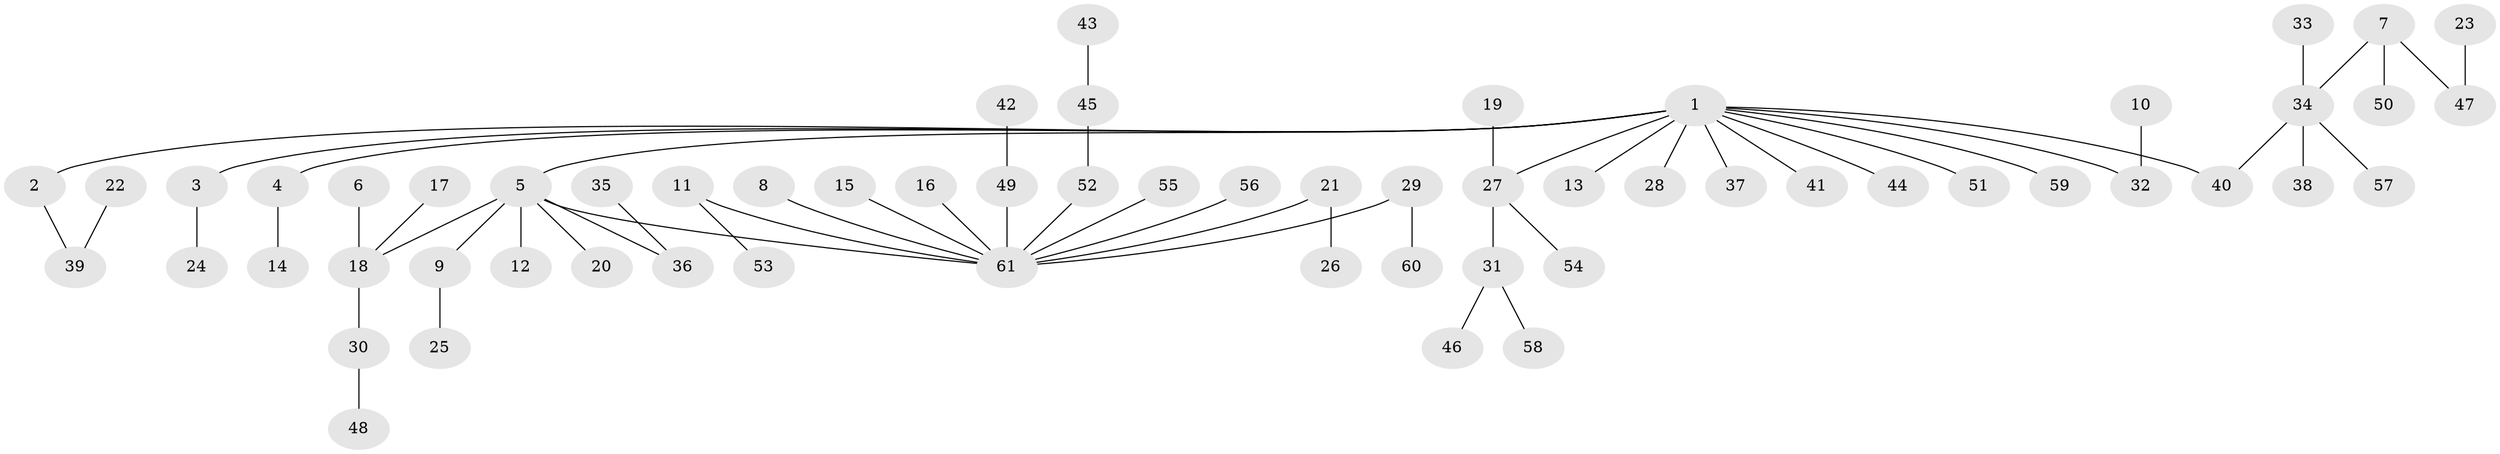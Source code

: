 // original degree distribution, {8: 0.01639344262295082, 6: 0.01639344262295082, 2: 0.32786885245901637, 3: 0.10655737704918032, 5: 0.00819672131147541, 9: 0.00819672131147541, 4: 0.04918032786885246, 1: 0.4672131147540984}
// Generated by graph-tools (version 1.1) at 2025/50/03/09/25 03:50:18]
// undirected, 61 vertices, 60 edges
graph export_dot {
graph [start="1"]
  node [color=gray90,style=filled];
  1;
  2;
  3;
  4;
  5;
  6;
  7;
  8;
  9;
  10;
  11;
  12;
  13;
  14;
  15;
  16;
  17;
  18;
  19;
  20;
  21;
  22;
  23;
  24;
  25;
  26;
  27;
  28;
  29;
  30;
  31;
  32;
  33;
  34;
  35;
  36;
  37;
  38;
  39;
  40;
  41;
  42;
  43;
  44;
  45;
  46;
  47;
  48;
  49;
  50;
  51;
  52;
  53;
  54;
  55;
  56;
  57;
  58;
  59;
  60;
  61;
  1 -- 2 [weight=1.0];
  1 -- 3 [weight=1.0];
  1 -- 4 [weight=1.0];
  1 -- 5 [weight=1.0];
  1 -- 13 [weight=1.0];
  1 -- 27 [weight=1.0];
  1 -- 28 [weight=1.0];
  1 -- 32 [weight=1.0];
  1 -- 37 [weight=1.0];
  1 -- 40 [weight=1.0];
  1 -- 41 [weight=1.0];
  1 -- 44 [weight=1.0];
  1 -- 51 [weight=1.0];
  1 -- 59 [weight=1.0];
  2 -- 39 [weight=1.0];
  3 -- 24 [weight=1.0];
  4 -- 14 [weight=1.0];
  5 -- 9 [weight=1.0];
  5 -- 12 [weight=1.0];
  5 -- 18 [weight=1.0];
  5 -- 20 [weight=1.0];
  5 -- 36 [weight=1.0];
  5 -- 61 [weight=1.0];
  6 -- 18 [weight=1.0];
  7 -- 34 [weight=1.0];
  7 -- 47 [weight=1.0];
  7 -- 50 [weight=1.0];
  8 -- 61 [weight=1.0];
  9 -- 25 [weight=1.0];
  10 -- 32 [weight=1.0];
  11 -- 53 [weight=1.0];
  11 -- 61 [weight=1.0];
  15 -- 61 [weight=1.0];
  16 -- 61 [weight=1.0];
  17 -- 18 [weight=1.0];
  18 -- 30 [weight=1.0];
  19 -- 27 [weight=1.0];
  21 -- 26 [weight=1.0];
  21 -- 61 [weight=1.0];
  22 -- 39 [weight=1.0];
  23 -- 47 [weight=1.0];
  27 -- 31 [weight=1.0];
  27 -- 54 [weight=1.0];
  29 -- 60 [weight=1.0];
  29 -- 61 [weight=1.0];
  30 -- 48 [weight=1.0];
  31 -- 46 [weight=1.0];
  31 -- 58 [weight=1.0];
  33 -- 34 [weight=1.0];
  34 -- 38 [weight=1.0];
  34 -- 40 [weight=1.0];
  34 -- 57 [weight=1.0];
  35 -- 36 [weight=1.0];
  42 -- 49 [weight=1.0];
  43 -- 45 [weight=1.0];
  45 -- 52 [weight=1.0];
  49 -- 61 [weight=1.0];
  52 -- 61 [weight=1.0];
  55 -- 61 [weight=1.0];
  56 -- 61 [weight=1.0];
}

